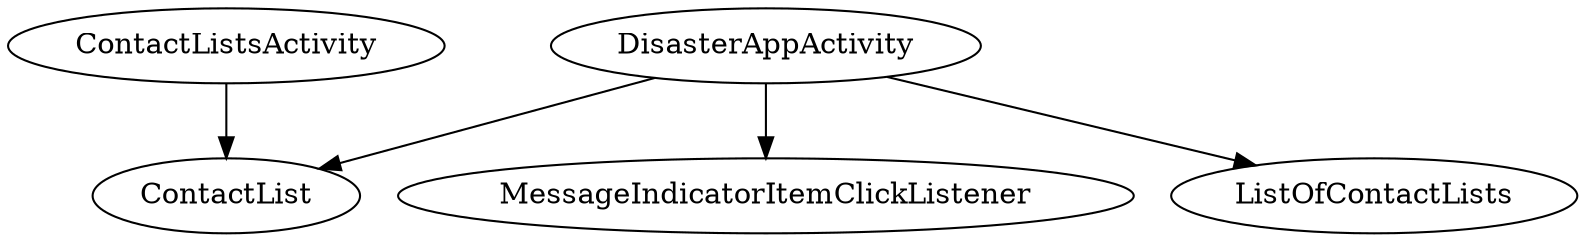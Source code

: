 digraph G1 {
  concentrate = true;
  ContactListsActivity -> ContactList;
  DisasterAppActivity -> MessageIndicatorItemClickListener;
  DisasterAppActivity -> ContactList;
  DisasterAppActivity -> ListOfContactLists;
}
